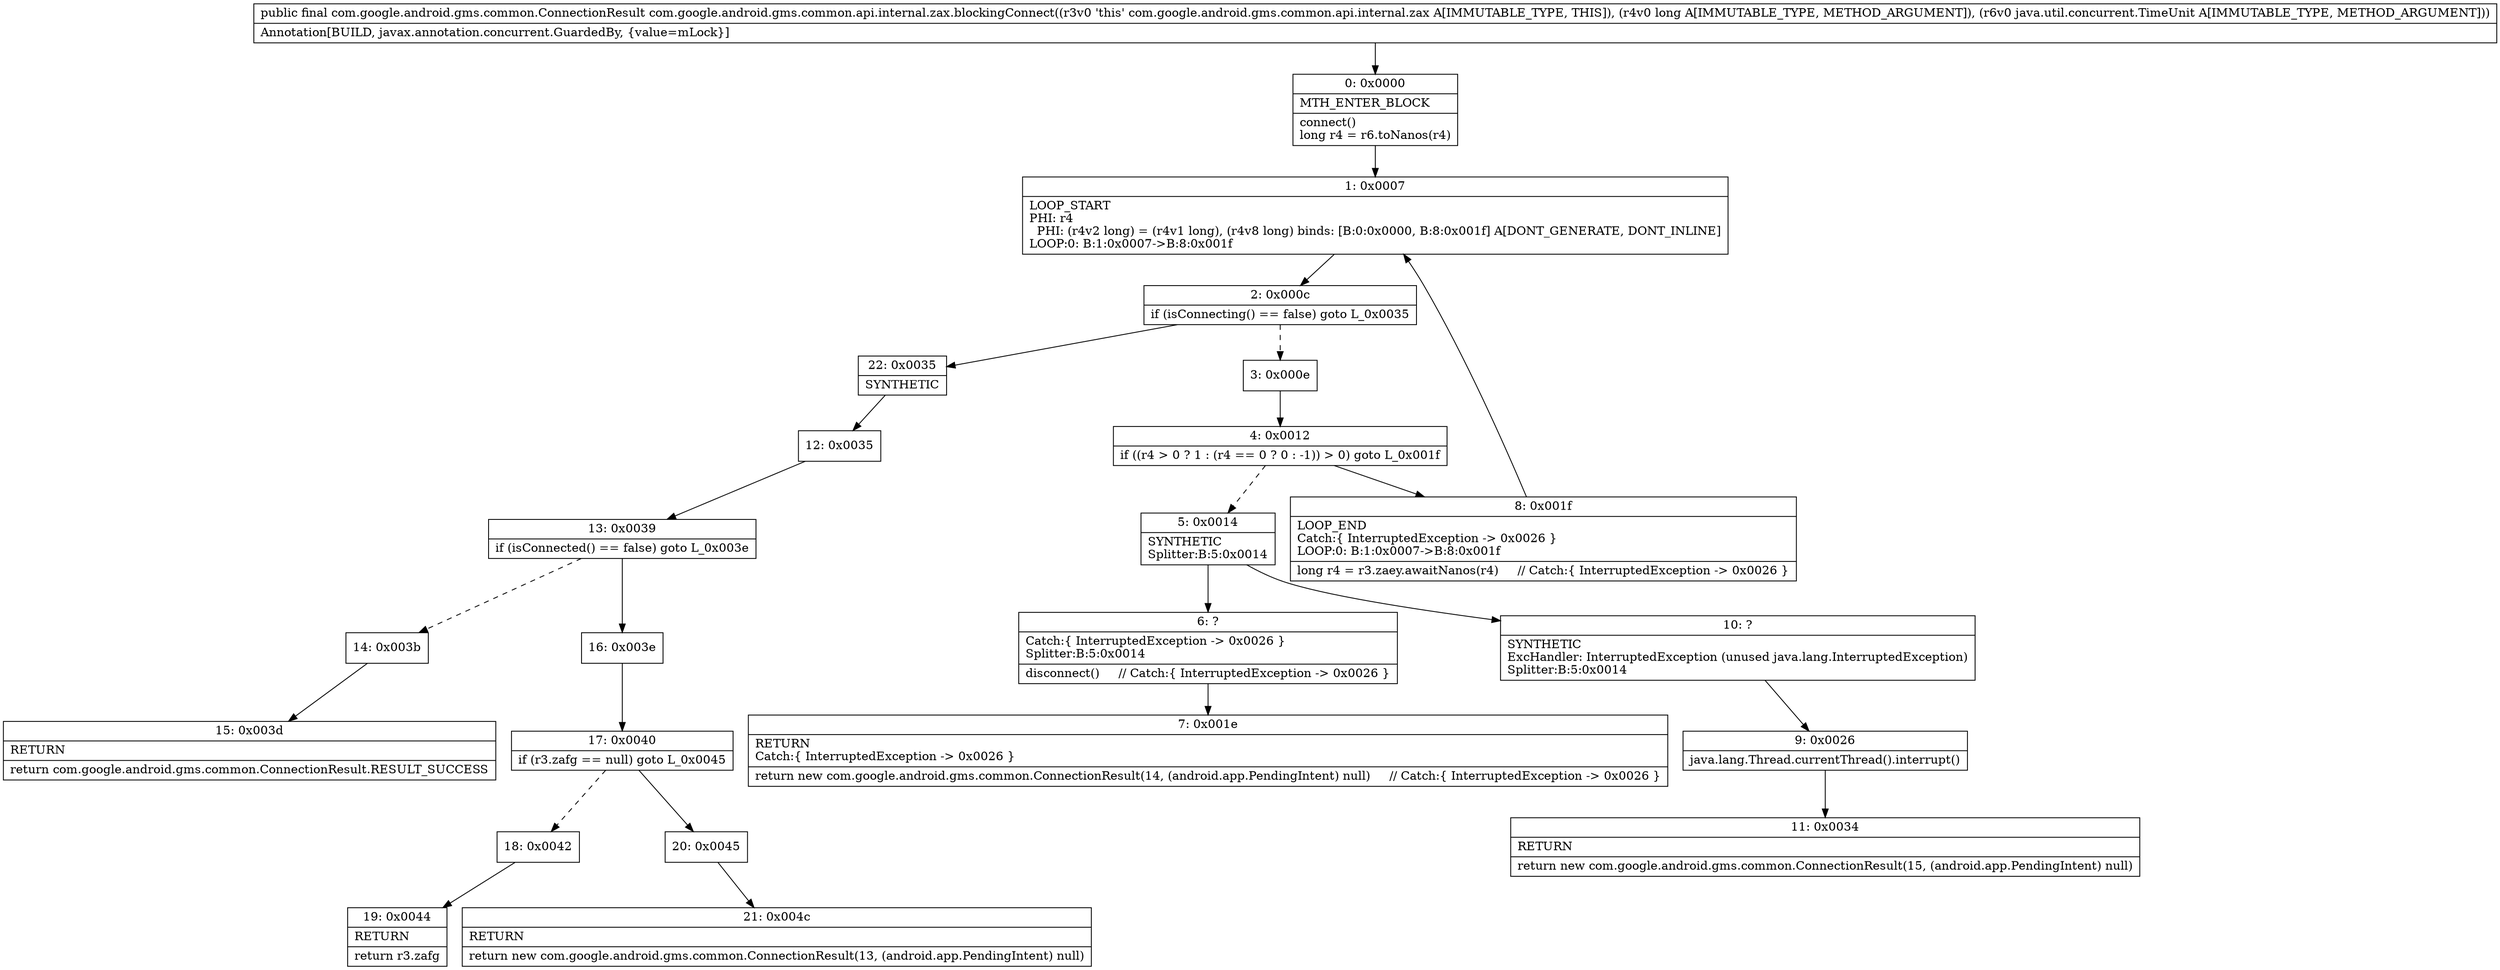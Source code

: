 digraph "CFG forcom.google.android.gms.common.api.internal.zax.blockingConnect(JLjava\/util\/concurrent\/TimeUnit;)Lcom\/google\/android\/gms\/common\/ConnectionResult;" {
Node_0 [shape=record,label="{0\:\ 0x0000|MTH_ENTER_BLOCK\l|connect()\llong r4 = r6.toNanos(r4)\l}"];
Node_1 [shape=record,label="{1\:\ 0x0007|LOOP_START\lPHI: r4 \l  PHI: (r4v2 long) = (r4v1 long), (r4v8 long) binds: [B:0:0x0000, B:8:0x001f] A[DONT_GENERATE, DONT_INLINE]\lLOOP:0: B:1:0x0007\-\>B:8:0x001f\l}"];
Node_2 [shape=record,label="{2\:\ 0x000c|if (isConnecting() == false) goto L_0x0035\l}"];
Node_3 [shape=record,label="{3\:\ 0x000e}"];
Node_4 [shape=record,label="{4\:\ 0x0012|if ((r4 \> 0 ? 1 : (r4 == 0 ? 0 : \-1)) \> 0) goto L_0x001f\l}"];
Node_5 [shape=record,label="{5\:\ 0x0014|SYNTHETIC\lSplitter:B:5:0x0014\l}"];
Node_6 [shape=record,label="{6\:\ ?|Catch:\{ InterruptedException \-\> 0x0026 \}\lSplitter:B:5:0x0014\l|disconnect()     \/\/ Catch:\{ InterruptedException \-\> 0x0026 \}\l}"];
Node_7 [shape=record,label="{7\:\ 0x001e|RETURN\lCatch:\{ InterruptedException \-\> 0x0026 \}\l|return new com.google.android.gms.common.ConnectionResult(14, (android.app.PendingIntent) null)     \/\/ Catch:\{ InterruptedException \-\> 0x0026 \}\l}"];
Node_8 [shape=record,label="{8\:\ 0x001f|LOOP_END\lCatch:\{ InterruptedException \-\> 0x0026 \}\lLOOP:0: B:1:0x0007\-\>B:8:0x001f\l|long r4 = r3.zaey.awaitNanos(r4)     \/\/ Catch:\{ InterruptedException \-\> 0x0026 \}\l}"];
Node_9 [shape=record,label="{9\:\ 0x0026|java.lang.Thread.currentThread().interrupt()\l}"];
Node_10 [shape=record,label="{10\:\ ?|SYNTHETIC\lExcHandler: InterruptedException (unused java.lang.InterruptedException)\lSplitter:B:5:0x0014\l}"];
Node_11 [shape=record,label="{11\:\ 0x0034|RETURN\l|return new com.google.android.gms.common.ConnectionResult(15, (android.app.PendingIntent) null)\l}"];
Node_12 [shape=record,label="{12\:\ 0x0035}"];
Node_13 [shape=record,label="{13\:\ 0x0039|if (isConnected() == false) goto L_0x003e\l}"];
Node_14 [shape=record,label="{14\:\ 0x003b}"];
Node_15 [shape=record,label="{15\:\ 0x003d|RETURN\l|return com.google.android.gms.common.ConnectionResult.RESULT_SUCCESS\l}"];
Node_16 [shape=record,label="{16\:\ 0x003e}"];
Node_17 [shape=record,label="{17\:\ 0x0040|if (r3.zafg == null) goto L_0x0045\l}"];
Node_18 [shape=record,label="{18\:\ 0x0042}"];
Node_19 [shape=record,label="{19\:\ 0x0044|RETURN\l|return r3.zafg\l}"];
Node_20 [shape=record,label="{20\:\ 0x0045}"];
Node_21 [shape=record,label="{21\:\ 0x004c|RETURN\l|return new com.google.android.gms.common.ConnectionResult(13, (android.app.PendingIntent) null)\l}"];
Node_22 [shape=record,label="{22\:\ 0x0035|SYNTHETIC\l}"];
MethodNode[shape=record,label="{public final com.google.android.gms.common.ConnectionResult com.google.android.gms.common.api.internal.zax.blockingConnect((r3v0 'this' com.google.android.gms.common.api.internal.zax A[IMMUTABLE_TYPE, THIS]), (r4v0 long A[IMMUTABLE_TYPE, METHOD_ARGUMENT]), (r6v0 java.util.concurrent.TimeUnit A[IMMUTABLE_TYPE, METHOD_ARGUMENT]))  | Annotation[BUILD, javax.annotation.concurrent.GuardedBy, \{value=mLock\}]\l}"];
MethodNode -> Node_0;
Node_0 -> Node_1;
Node_1 -> Node_2;
Node_2 -> Node_3[style=dashed];
Node_2 -> Node_22;
Node_3 -> Node_4;
Node_4 -> Node_5[style=dashed];
Node_4 -> Node_8;
Node_5 -> Node_6;
Node_5 -> Node_10;
Node_6 -> Node_7;
Node_8 -> Node_1;
Node_9 -> Node_11;
Node_10 -> Node_9;
Node_12 -> Node_13;
Node_13 -> Node_14[style=dashed];
Node_13 -> Node_16;
Node_14 -> Node_15;
Node_16 -> Node_17;
Node_17 -> Node_18[style=dashed];
Node_17 -> Node_20;
Node_18 -> Node_19;
Node_20 -> Node_21;
Node_22 -> Node_12;
}

